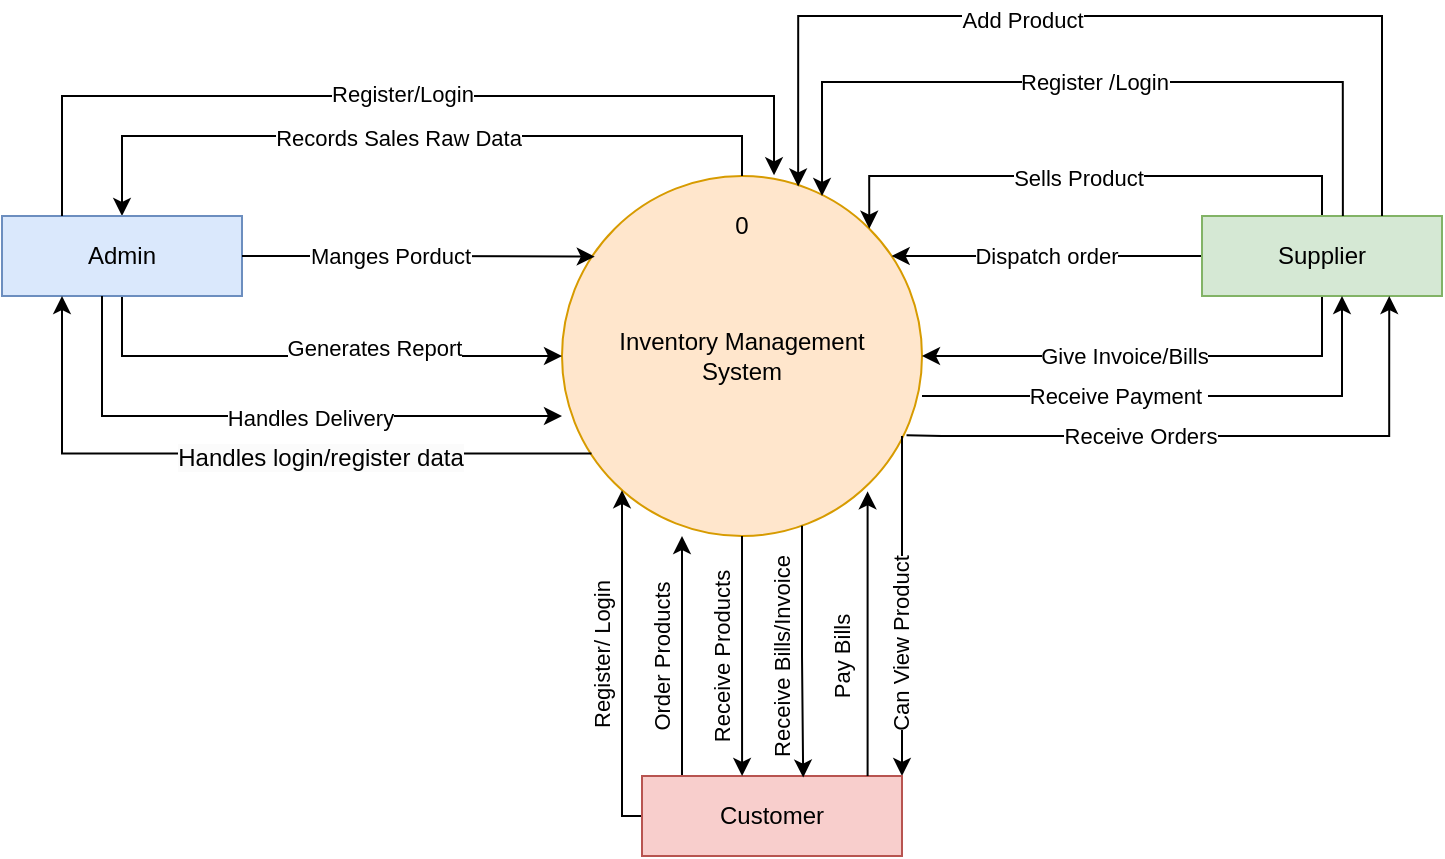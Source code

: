<mxfile version="25.0.3">
  <diagram name="Page-1" id="eaLU09fEmnGZC2lqrcik">
    <mxGraphModel dx="672" dy="365" grid="1" gridSize="10" guides="1" tooltips="1" connect="1" arrows="1" fold="1" page="1" pageScale="1" pageWidth="827" pageHeight="1169" math="0" shadow="0">
      <root>
        <mxCell id="0" />
        <mxCell id="1" parent="0" />
        <mxCell id="ojg5QFa27PZ13IpogfCh-1" value="Inventory Management&lt;div&gt;System&lt;/div&gt;" style="ellipse;whiteSpace=wrap;html=1;aspect=fixed;fillColor=#ffe6cc;strokeColor=#d79b00;" parent="1" vertex="1">
          <mxGeometry x="320" y="180" width="180" height="180" as="geometry" />
        </mxCell>
        <mxCell id="ojg5QFa27PZ13IpogfCh-7" style="edgeStyle=orthogonalEdgeStyle;rounded=0;orthogonalLoop=1;jettySize=auto;html=1;entryX=0.5;entryY=0;entryDx=0;entryDy=0;startArrow=classic;startFill=1;endArrow=none;endFill=0;" parent="1" source="ojg5QFa27PZ13IpogfCh-2" target="ojg5QFa27PZ13IpogfCh-1" edge="1">
          <mxGeometry relative="1" as="geometry">
            <Array as="points">
              <mxPoint x="100" y="160" />
              <mxPoint x="410" y="160" />
            </Array>
          </mxGeometry>
        </mxCell>
        <mxCell id="ojg5QFa27PZ13IpogfCh-9" value="Records Sales Raw Data" style="edgeLabel;html=1;align=center;verticalAlign=middle;resizable=0;points=[];" parent="ojg5QFa27PZ13IpogfCh-7" vertex="1" connectable="0">
          <mxGeometry x="-0.041" y="-1" relative="1" as="geometry">
            <mxPoint as="offset" />
          </mxGeometry>
        </mxCell>
        <mxCell id="ojg5QFa27PZ13IpogfCh-14" style="edgeStyle=orthogonalEdgeStyle;rounded=0;orthogonalLoop=1;jettySize=auto;html=1;" parent="1" source="ojg5QFa27PZ13IpogfCh-2" target="ojg5QFa27PZ13IpogfCh-1" edge="1">
          <mxGeometry relative="1" as="geometry">
            <Array as="points">
              <mxPoint x="100" y="270" />
            </Array>
          </mxGeometry>
        </mxCell>
        <mxCell id="ojg5QFa27PZ13IpogfCh-15" value="Generates Report" style="edgeLabel;html=1;align=center;verticalAlign=middle;resizable=0;points=[];" parent="ojg5QFa27PZ13IpogfCh-14" vertex="1" connectable="0">
          <mxGeometry x="0.243" y="4" relative="1" as="geometry">
            <mxPoint as="offset" />
          </mxGeometry>
        </mxCell>
        <mxCell id="ojg5QFa27PZ13IpogfCh-2" value="Admin" style="rounded=0;whiteSpace=wrap;html=1;fillColor=#dae8fc;strokeColor=#6c8ebf;" parent="1" vertex="1">
          <mxGeometry x="40" y="200" width="120" height="40" as="geometry" />
        </mxCell>
        <mxCell id="ojg5QFa27PZ13IpogfCh-35" style="edgeStyle=orthogonalEdgeStyle;rounded=0;orthogonalLoop=1;jettySize=auto;html=1;" parent="1" source="ojg5QFa27PZ13IpogfCh-3" target="ojg5QFa27PZ13IpogfCh-1" edge="1">
          <mxGeometry relative="1" as="geometry">
            <Array as="points">
              <mxPoint x="350" y="500" />
            </Array>
          </mxGeometry>
        </mxCell>
        <mxCell id="ojg5QFa27PZ13IpogfCh-36" value="Register/ Login" style="edgeLabel;html=1;align=center;verticalAlign=middle;resizable=0;points=[];rotation=-90;" parent="ojg5QFa27PZ13IpogfCh-35" vertex="1" connectable="0">
          <mxGeometry x="0.106" relative="1" as="geometry">
            <mxPoint x="-10" y="5" as="offset" />
          </mxGeometry>
        </mxCell>
        <mxCell id="ojg5QFa27PZ13IpogfCh-39" value="Order Products" style="edgeLabel;html=1;align=center;verticalAlign=middle;resizable=0;points=[];rotation=-90;" parent="ojg5QFa27PZ13IpogfCh-35" vertex="1" connectable="0">
          <mxGeometry x="0.106" relative="1" as="geometry">
            <mxPoint x="20" y="6" as="offset" />
          </mxGeometry>
        </mxCell>
        <mxCell id="ojg5QFa27PZ13IpogfCh-41" value="Receive Products" style="edgeLabel;html=1;align=center;verticalAlign=middle;resizable=0;points=[];rotation=-90;" parent="ojg5QFa27PZ13IpogfCh-35" vertex="1" connectable="0">
          <mxGeometry x="0.106" relative="1" as="geometry">
            <mxPoint x="50" y="6" as="offset" />
          </mxGeometry>
        </mxCell>
        <mxCell id="ojg5QFa27PZ13IpogfCh-44" value="Receive Bills/Invoice" style="edgeLabel;html=1;align=center;verticalAlign=middle;resizable=0;points=[];rotation=-90;" parent="ojg5QFa27PZ13IpogfCh-35" vertex="1" connectable="0">
          <mxGeometry x="0.106" relative="1" as="geometry">
            <mxPoint x="80" y="6" as="offset" />
          </mxGeometry>
        </mxCell>
        <mxCell id="ojg5QFa27PZ13IpogfCh-48" value="Pay Bills" style="edgeLabel;html=1;align=center;verticalAlign=middle;resizable=0;points=[];rotation=-90;" parent="ojg5QFa27PZ13IpogfCh-35" vertex="1" connectable="0">
          <mxGeometry x="0.106" relative="1" as="geometry">
            <mxPoint x="110" y="6" as="offset" />
          </mxGeometry>
        </mxCell>
        <mxCell id="ojg5QFa27PZ13IpogfCh-38" style="edgeStyle=orthogonalEdgeStyle;rounded=0;orthogonalLoop=1;jettySize=auto;html=1;" parent="1" edge="1">
          <mxGeometry relative="1" as="geometry">
            <mxPoint x="380" y="360" as="targetPoint" />
            <mxPoint x="380" y="480" as="sourcePoint" />
            <Array as="points">
              <mxPoint x="380.29" y="420" />
              <mxPoint x="380.29" y="420" />
            </Array>
          </mxGeometry>
        </mxCell>
        <mxCell id="tAZw0sgvmCtj-VU_8Hqz-3" style="edgeStyle=orthogonalEdgeStyle;rounded=0;orthogonalLoop=1;jettySize=auto;html=1;startArrow=classic;startFill=1;endArrow=none;endFill=0;" edge="1" parent="1" source="ojg5QFa27PZ13IpogfCh-3">
          <mxGeometry relative="1" as="geometry">
            <mxPoint x="490" y="310" as="targetPoint" />
            <Array as="points">
              <mxPoint x="490" y="460" />
              <mxPoint x="490" y="460" />
            </Array>
          </mxGeometry>
        </mxCell>
        <mxCell id="tAZw0sgvmCtj-VU_8Hqz-4" value="Can View Product" style="edgeLabel;html=1;align=center;verticalAlign=middle;resizable=0;points=[];rotation=-90;" vertex="1" connectable="0" parent="tAZw0sgvmCtj-VU_8Hqz-3">
          <mxGeometry x="-0.224" y="1" relative="1" as="geometry">
            <mxPoint as="offset" />
          </mxGeometry>
        </mxCell>
        <mxCell id="ojg5QFa27PZ13IpogfCh-3" value="Customer" style="rounded=0;whiteSpace=wrap;html=1;fillColor=#f8cecc;strokeColor=#b85450;" parent="1" vertex="1">
          <mxGeometry x="360" y="480" width="130" height="40" as="geometry" />
        </mxCell>
        <mxCell id="ojg5QFa27PZ13IpogfCh-19" style="edgeStyle=orthogonalEdgeStyle;rounded=0;orthogonalLoop=1;jettySize=auto;html=1;entryX=1;entryY=0;entryDx=0;entryDy=0;" parent="1" source="ojg5QFa27PZ13IpogfCh-4" target="ojg5QFa27PZ13IpogfCh-1" edge="1">
          <mxGeometry relative="1" as="geometry">
            <Array as="points">
              <mxPoint x="700" y="180" />
              <mxPoint x="474" y="180" />
            </Array>
          </mxGeometry>
        </mxCell>
        <mxCell id="ojg5QFa27PZ13IpogfCh-20" value="Sells Product" style="edgeLabel;html=1;align=center;verticalAlign=middle;resizable=0;points=[];" parent="ojg5QFa27PZ13IpogfCh-19" vertex="1" connectable="0">
          <mxGeometry x="0.046" y="1" relative="1" as="geometry">
            <mxPoint as="offset" />
          </mxGeometry>
        </mxCell>
        <mxCell id="ojg5QFa27PZ13IpogfCh-25" style="edgeStyle=orthogonalEdgeStyle;rounded=0;orthogonalLoop=1;jettySize=auto;html=1;" parent="1" source="ojg5QFa27PZ13IpogfCh-4" target="ojg5QFa27PZ13IpogfCh-1" edge="1">
          <mxGeometry relative="1" as="geometry">
            <Array as="points">
              <mxPoint x="700" y="270" />
            </Array>
          </mxGeometry>
        </mxCell>
        <mxCell id="ojg5QFa27PZ13IpogfCh-26" value="Give Invoice/Bills" style="edgeLabel;html=1;align=center;verticalAlign=middle;resizable=0;points=[];" parent="ojg5QFa27PZ13IpogfCh-25" vertex="1" connectable="0">
          <mxGeometry x="0.12" relative="1" as="geometry">
            <mxPoint as="offset" />
          </mxGeometry>
        </mxCell>
        <mxCell id="tAZw0sgvmCtj-VU_8Hqz-6" style="edgeStyle=orthogonalEdgeStyle;rounded=0;orthogonalLoop=1;jettySize=auto;html=1;exitX=0;exitY=0.5;exitDx=0;exitDy=0;" edge="1" parent="1" source="ojg5QFa27PZ13IpogfCh-4" target="ojg5QFa27PZ13IpogfCh-1">
          <mxGeometry relative="1" as="geometry">
            <mxPoint x="510" y="220" as="targetPoint" />
            <Array as="points">
              <mxPoint x="520" y="220" />
              <mxPoint x="520" y="220" />
            </Array>
          </mxGeometry>
        </mxCell>
        <mxCell id="tAZw0sgvmCtj-VU_8Hqz-7" value="Dispatch order" style="edgeLabel;html=1;align=center;verticalAlign=middle;resizable=0;points=[];" vertex="1" connectable="0" parent="tAZw0sgvmCtj-VU_8Hqz-6">
          <mxGeometry x="0.008" relative="1" as="geometry">
            <mxPoint as="offset" />
          </mxGeometry>
        </mxCell>
        <mxCell id="ojg5QFa27PZ13IpogfCh-4" value="Supplier" style="rounded=0;whiteSpace=wrap;html=1;fillColor=#d5e8d4;strokeColor=#82b366;" parent="1" vertex="1">
          <mxGeometry x="640" y="200" width="120" height="40" as="geometry" />
        </mxCell>
        <mxCell id="ojg5QFa27PZ13IpogfCh-6" value="0" style="text;html=1;align=center;verticalAlign=middle;whiteSpace=wrap;rounded=0;" parent="1" vertex="1">
          <mxGeometry x="380" y="190" width="60" height="30" as="geometry" />
        </mxCell>
        <mxCell id="ojg5QFa27PZ13IpogfCh-10" style="edgeStyle=orthogonalEdgeStyle;rounded=0;orthogonalLoop=1;jettySize=auto;html=1;exitX=0.25;exitY=0;exitDx=0;exitDy=0;entryX=0.589;entryY=-0.002;entryDx=0;entryDy=0;entryPerimeter=0;" parent="1" source="ojg5QFa27PZ13IpogfCh-2" target="ojg5QFa27PZ13IpogfCh-1" edge="1">
          <mxGeometry relative="1" as="geometry">
            <Array as="points">
              <mxPoint x="70" y="140" />
              <mxPoint x="426" y="140" />
            </Array>
          </mxGeometry>
        </mxCell>
        <mxCell id="ojg5QFa27PZ13IpogfCh-11" value="Register/Login" style="edgeLabel;html=1;align=center;verticalAlign=middle;resizable=0;points=[];" parent="ojg5QFa27PZ13IpogfCh-10" vertex="1" connectable="0">
          <mxGeometry x="0.007" y="1" relative="1" as="geometry">
            <mxPoint as="offset" />
          </mxGeometry>
        </mxCell>
        <mxCell id="ojg5QFa27PZ13IpogfCh-12" style="edgeStyle=orthogonalEdgeStyle;rounded=0;orthogonalLoop=1;jettySize=auto;html=1;entryX=0.091;entryY=0.224;entryDx=0;entryDy=0;entryPerimeter=0;" parent="1" source="ojg5QFa27PZ13IpogfCh-2" target="ojg5QFa27PZ13IpogfCh-1" edge="1">
          <mxGeometry relative="1" as="geometry" />
        </mxCell>
        <mxCell id="ojg5QFa27PZ13IpogfCh-13" value="Manges Porduct" style="edgeLabel;html=1;align=center;verticalAlign=middle;resizable=0;points=[];" parent="ojg5QFa27PZ13IpogfCh-12" vertex="1" connectable="0">
          <mxGeometry x="-0.094" y="-1" relative="1" as="geometry">
            <mxPoint x="-5" as="offset" />
          </mxGeometry>
        </mxCell>
        <mxCell id="ojg5QFa27PZ13IpogfCh-16" style="edgeStyle=orthogonalEdgeStyle;rounded=0;orthogonalLoop=1;jettySize=auto;html=1;exitX=0.25;exitY=1;exitDx=0;exitDy=0;entryX=0.082;entryY=0.771;entryDx=0;entryDy=0;entryPerimeter=0;startArrow=classic;startFill=1;endArrow=none;endFill=0;" parent="1" source="ojg5QFa27PZ13IpogfCh-2" target="ojg5QFa27PZ13IpogfCh-1" edge="1">
          <mxGeometry relative="1" as="geometry" />
        </mxCell>
        <mxCell id="ojg5QFa27PZ13IpogfCh-18" value="&lt;span style=&quot;font-size: 12px; background-color: rgb(251, 251, 251);&quot;&gt;Handles login/register data&lt;/span&gt;" style="edgeLabel;html=1;align=center;verticalAlign=middle;resizable=0;points=[];" parent="ojg5QFa27PZ13IpogfCh-16" vertex="1" connectable="0">
          <mxGeometry x="0.212" y="-2" relative="1" as="geometry">
            <mxPoint as="offset" />
          </mxGeometry>
        </mxCell>
        <mxCell id="ojg5QFa27PZ13IpogfCh-27" style="edgeStyle=orthogonalEdgeStyle;rounded=0;orthogonalLoop=1;jettySize=auto;html=1;entryX=0.914;entryY=0.208;entryDx=0;entryDy=0;entryPerimeter=0;exitX=0.587;exitY=0;exitDx=0;exitDy=0;exitPerimeter=0;startArrow=none;startFill=0;" parent="1" source="ojg5QFa27PZ13IpogfCh-4" edge="1">
          <mxGeometry relative="1" as="geometry">
            <mxPoint x="711" y="190" as="sourcePoint" />
            <mxPoint x="450.02" y="190.0" as="targetPoint" />
            <Array as="points">
              <mxPoint x="710" y="133" />
              <mxPoint x="450" y="133" />
            </Array>
          </mxGeometry>
        </mxCell>
        <mxCell id="ojg5QFa27PZ13IpogfCh-29" value="Register /Login" style="edgeLabel;html=1;align=center;verticalAlign=middle;resizable=0;points=[];" parent="ojg5QFa27PZ13IpogfCh-27" vertex="1" connectable="0">
          <mxGeometry x="-0.004" relative="1" as="geometry">
            <mxPoint as="offset" />
          </mxGeometry>
        </mxCell>
        <mxCell id="ojg5QFa27PZ13IpogfCh-31" style="edgeStyle=orthogonalEdgeStyle;rounded=0;orthogonalLoop=1;jettySize=auto;html=1;entryX=1;entryY=0.611;entryDx=0;entryDy=0;entryPerimeter=0;startArrow=classic;startFill=1;endArrow=none;endFill=0;" parent="1" source="ojg5QFa27PZ13IpogfCh-4" target="ojg5QFa27PZ13IpogfCh-1" edge="1">
          <mxGeometry relative="1" as="geometry">
            <Array as="points">
              <mxPoint x="710" y="290" />
            </Array>
          </mxGeometry>
        </mxCell>
        <mxCell id="ojg5QFa27PZ13IpogfCh-32" value="Receive Payment&amp;nbsp;" style="edgeLabel;html=1;align=center;verticalAlign=middle;resizable=0;points=[];" parent="ojg5QFa27PZ13IpogfCh-31" vertex="1" connectable="0">
          <mxGeometry x="0.251" relative="1" as="geometry">
            <mxPoint as="offset" />
          </mxGeometry>
        </mxCell>
        <mxCell id="ojg5QFa27PZ13IpogfCh-33" style="edgeStyle=orthogonalEdgeStyle;rounded=0;orthogonalLoop=1;jettySize=auto;html=1;entryX=0.957;entryY=0.72;entryDx=0;entryDy=0;entryPerimeter=0;startArrow=classic;startFill=1;endArrow=none;endFill=0;" parent="1" target="ojg5QFa27PZ13IpogfCh-1" edge="1">
          <mxGeometry relative="1" as="geometry">
            <mxPoint x="733.62" y="240" as="sourcePoint" />
            <mxPoint x="510.02" y="292.4" as="targetPoint" />
            <Array as="points">
              <mxPoint x="734" y="310" />
              <mxPoint x="510" y="310" />
            </Array>
          </mxGeometry>
        </mxCell>
        <mxCell id="ojg5QFa27PZ13IpogfCh-34" value="Receive Orders" style="edgeLabel;html=1;align=center;verticalAlign=middle;resizable=0;points=[];" parent="ojg5QFa27PZ13IpogfCh-33" vertex="1" connectable="0">
          <mxGeometry x="0.251" relative="1" as="geometry">
            <mxPoint as="offset" />
          </mxGeometry>
        </mxCell>
        <mxCell id="ojg5QFa27PZ13IpogfCh-40" style="edgeStyle=orthogonalEdgeStyle;rounded=0;orthogonalLoop=1;jettySize=auto;html=1;entryX=0.385;entryY=0;entryDx=0;entryDy=0;entryPerimeter=0;" parent="1" source="ojg5QFa27PZ13IpogfCh-1" target="ojg5QFa27PZ13IpogfCh-3" edge="1">
          <mxGeometry relative="1" as="geometry" />
        </mxCell>
        <mxCell id="ojg5QFa27PZ13IpogfCh-43" style="edgeStyle=orthogonalEdgeStyle;rounded=0;orthogonalLoop=1;jettySize=auto;html=1;entryX=0.62;entryY=0.019;entryDx=0;entryDy=0;entryPerimeter=0;" parent="1" source="ojg5QFa27PZ13IpogfCh-1" target="ojg5QFa27PZ13IpogfCh-3" edge="1">
          <mxGeometry relative="1" as="geometry">
            <Array as="points">
              <mxPoint x="440" y="420" />
              <mxPoint x="441" y="420" />
            </Array>
          </mxGeometry>
        </mxCell>
        <mxCell id="ojg5QFa27PZ13IpogfCh-45" style="edgeStyle=orthogonalEdgeStyle;rounded=0;orthogonalLoop=1;jettySize=auto;html=1;entryX=0.849;entryY=0.876;entryDx=0;entryDy=0;entryPerimeter=0;" parent="1" source="ojg5QFa27PZ13IpogfCh-3" target="ojg5QFa27PZ13IpogfCh-1" edge="1">
          <mxGeometry relative="1" as="geometry">
            <Array as="points">
              <mxPoint x="473" y="350" />
            </Array>
          </mxGeometry>
        </mxCell>
        <mxCell id="tAZw0sgvmCtj-VU_8Hqz-1" style="edgeStyle=orthogonalEdgeStyle;rounded=0;orthogonalLoop=1;jettySize=auto;html=1;exitX=0.75;exitY=0;exitDx=0;exitDy=0;entryX=0.656;entryY=0.029;entryDx=0;entryDy=0;entryPerimeter=0;" edge="1" parent="1" source="ojg5QFa27PZ13IpogfCh-4" target="ojg5QFa27PZ13IpogfCh-1">
          <mxGeometry relative="1" as="geometry">
            <Array as="points">
              <mxPoint x="730" y="100" />
              <mxPoint x="438" y="100" />
            </Array>
          </mxGeometry>
        </mxCell>
        <mxCell id="tAZw0sgvmCtj-VU_8Hqz-2" value="Add Product" style="edgeLabel;html=1;align=center;verticalAlign=middle;resizable=0;points=[];" vertex="1" connectable="0" parent="tAZw0sgvmCtj-VU_8Hqz-1">
          <mxGeometry x="0.174" y="2" relative="1" as="geometry">
            <mxPoint as="offset" />
          </mxGeometry>
        </mxCell>
        <mxCell id="tAZw0sgvmCtj-VU_8Hqz-8" style="edgeStyle=orthogonalEdgeStyle;rounded=0;orthogonalLoop=1;jettySize=auto;html=1;" edge="1" parent="1" source="ojg5QFa27PZ13IpogfCh-2">
          <mxGeometry relative="1" as="geometry">
            <mxPoint x="320" y="300" as="targetPoint" />
            <Array as="points">
              <mxPoint x="90" y="300" />
            </Array>
          </mxGeometry>
        </mxCell>
        <mxCell id="tAZw0sgvmCtj-VU_8Hqz-9" value="Handles Delivery" style="edgeLabel;html=1;align=center;verticalAlign=middle;resizable=0;points=[];" vertex="1" connectable="0" parent="tAZw0sgvmCtj-VU_8Hqz-8">
          <mxGeometry x="0.127" y="-1" relative="1" as="geometry">
            <mxPoint as="offset" />
          </mxGeometry>
        </mxCell>
      </root>
    </mxGraphModel>
  </diagram>
</mxfile>
